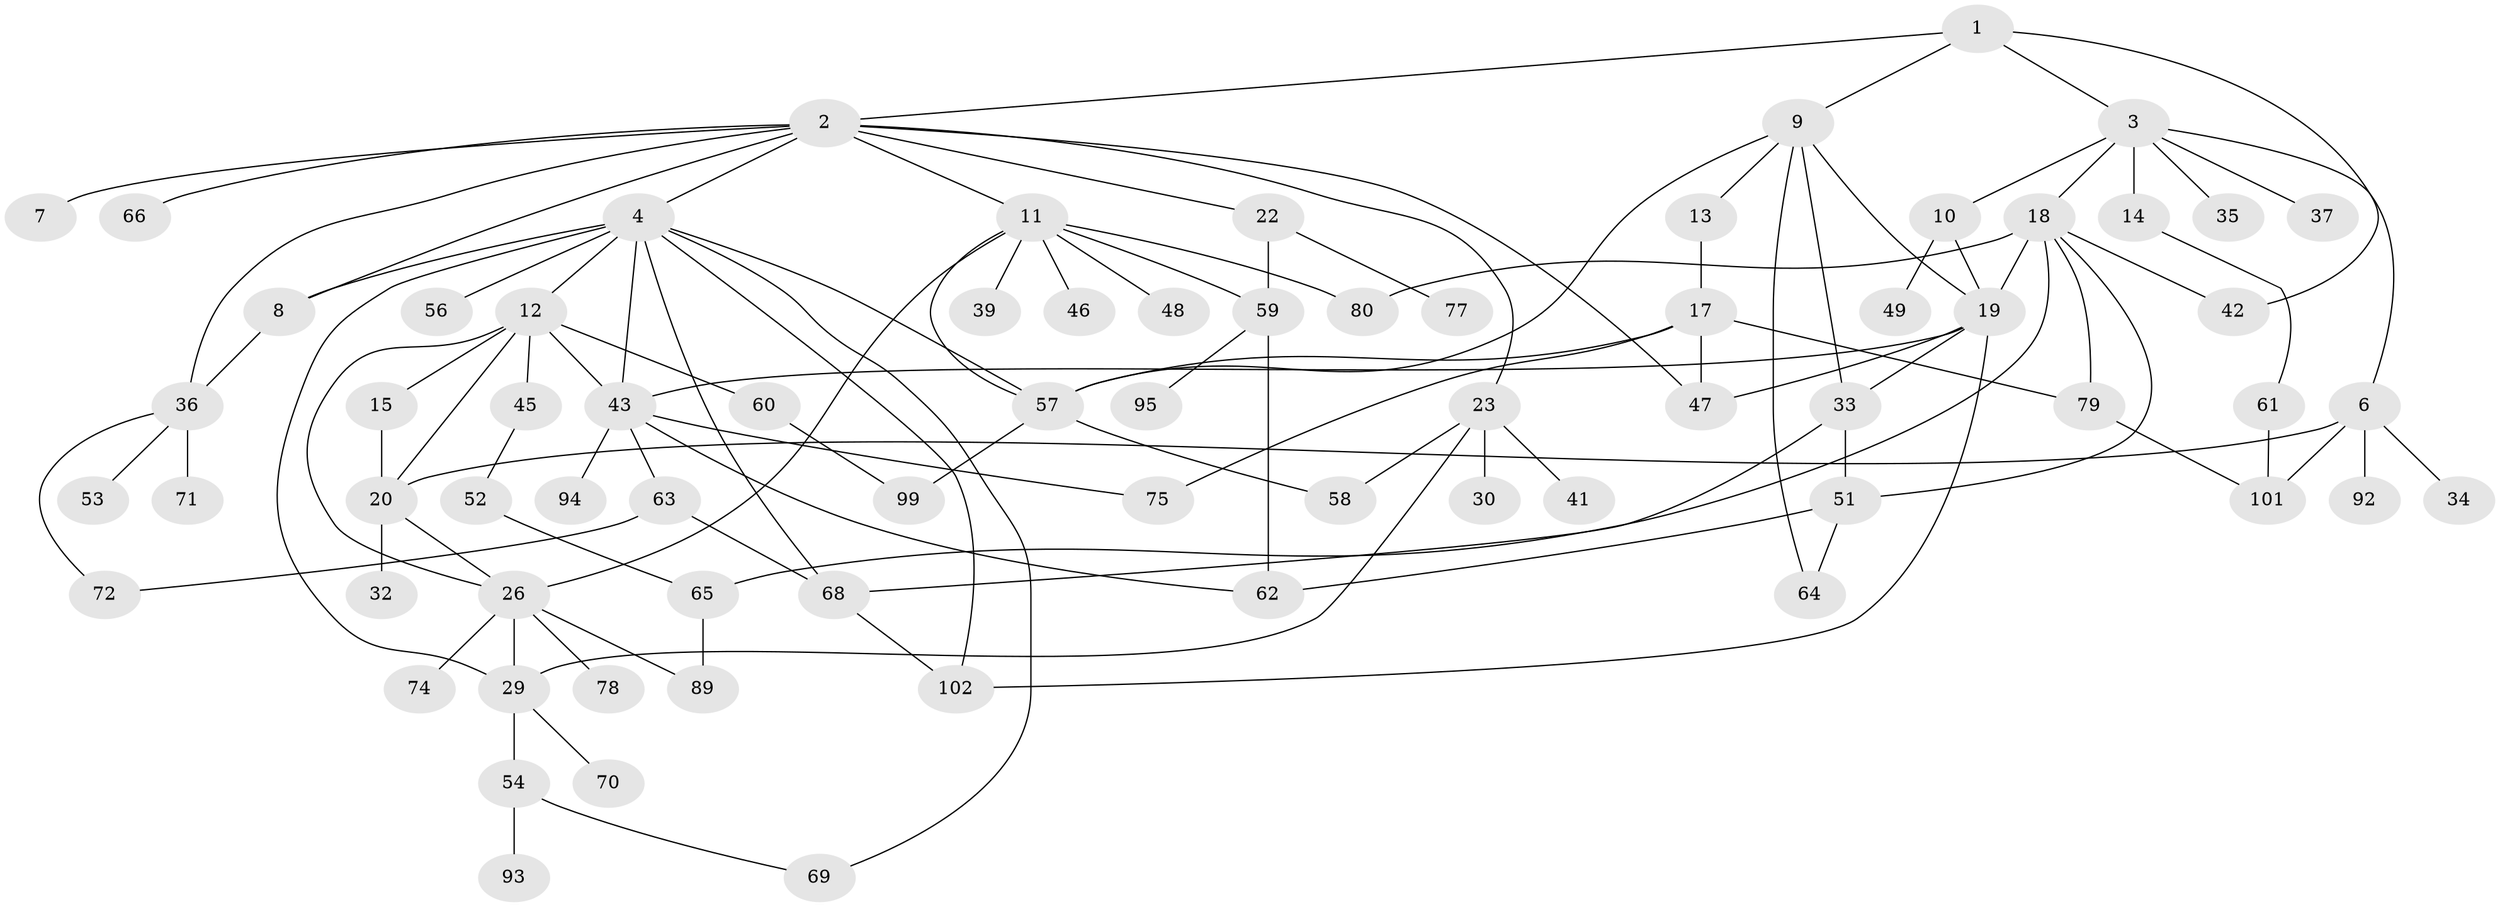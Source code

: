 // Generated by graph-tools (version 1.1) at 2025/51/02/27/25 19:51:40]
// undirected, 72 vertices, 110 edges
graph export_dot {
graph [start="1"]
  node [color=gray90,style=filled];
  1 [super="+44"];
  2 [super="+21"];
  3 [super="+5"];
  4 [super="+27"];
  6 [super="+28"];
  7 [super="+97"];
  8 [super="+25"];
  9 [super="+96"];
  10 [super="+82"];
  11 [super="+16"];
  12 [super="+31"];
  13;
  14;
  15;
  17 [super="+50"];
  18 [super="+38"];
  19 [super="+91"];
  20 [super="+40"];
  22 [super="+85"];
  23 [super="+24"];
  26 [super="+76"];
  29;
  30;
  32;
  33;
  34;
  35;
  36 [super="+55"];
  37;
  39;
  41;
  42;
  43 [super="+83"];
  45;
  46;
  47;
  48;
  49;
  51 [super="+90"];
  52 [super="+100"];
  53;
  54;
  56;
  57 [super="+84"];
  58 [super="+87"];
  59;
  60 [super="+67"];
  61;
  62 [super="+81"];
  63 [super="+73"];
  64;
  65 [super="+86"];
  66;
  68 [super="+88"];
  69;
  70;
  71;
  72;
  74;
  75;
  77;
  78 [super="+98"];
  79;
  80;
  89;
  92;
  93;
  94;
  95;
  99;
  101;
  102;
  1 -- 2;
  1 -- 3;
  1 -- 9;
  1 -- 42;
  2 -- 4;
  2 -- 7;
  2 -- 11;
  2 -- 22;
  2 -- 66;
  2 -- 36;
  2 -- 23;
  2 -- 8;
  2 -- 47;
  3 -- 6;
  3 -- 14;
  3 -- 18;
  3 -- 37;
  3 -- 35;
  3 -- 10;
  4 -- 8;
  4 -- 12;
  4 -- 56;
  4 -- 43;
  4 -- 68;
  4 -- 69;
  4 -- 102;
  4 -- 29;
  4 -- 57;
  6 -- 34;
  6 -- 101;
  6 -- 92;
  6 -- 20;
  8 -- 36;
  9 -- 13;
  9 -- 33;
  9 -- 19;
  9 -- 64;
  9 -- 57;
  10 -- 49;
  10 -- 19;
  11 -- 26;
  11 -- 46;
  11 -- 59;
  11 -- 48;
  11 -- 80;
  11 -- 39;
  11 -- 57;
  12 -- 15;
  12 -- 45;
  12 -- 43;
  12 -- 26;
  12 -- 20;
  12 -- 60;
  13 -- 17;
  14 -- 61;
  15 -- 20;
  17 -- 79;
  17 -- 75;
  17 -- 57;
  17 -- 47;
  18 -- 19;
  18 -- 79;
  18 -- 80;
  18 -- 51;
  18 -- 65;
  18 -- 42;
  19 -- 33;
  19 -- 43;
  19 -- 47;
  19 -- 102;
  20 -- 32;
  20 -- 26;
  22 -- 77;
  22 -- 59;
  23 -- 30;
  23 -- 41;
  23 -- 58;
  23 -- 29;
  26 -- 74;
  26 -- 89;
  26 -- 29;
  26 -- 78;
  29 -- 54;
  29 -- 70;
  33 -- 51;
  33 -- 68;
  36 -- 53;
  36 -- 71;
  36 -- 72;
  43 -- 63;
  43 -- 94;
  43 -- 75;
  43 -- 62;
  45 -- 52;
  51 -- 64;
  51 -- 62;
  52 -- 65;
  54 -- 93;
  54 -- 69;
  57 -- 58;
  57 -- 99;
  59 -- 62;
  59 -- 95;
  60 -- 99;
  61 -- 101;
  63 -- 72;
  63 -- 68;
  65 -- 89;
  68 -- 102;
  79 -- 101;
}
